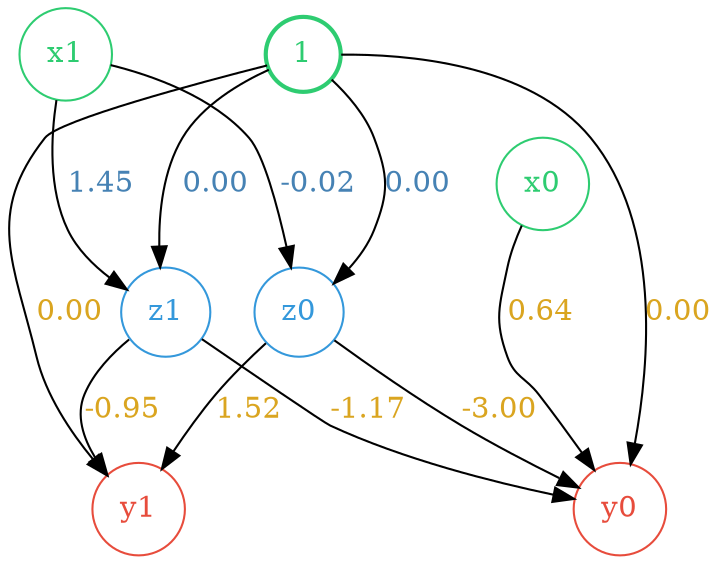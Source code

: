 strict digraph  {
"-1" [color="#2ecc71", fontcolor="#2ecc71", label=1, shape=circle, style=bold];
0 [color="#2ecc71", fontcolor="#2ecc71", label=x0, shape=circle, style=wedged];
1 [color="#2ecc71", fontcolor="#2ecc71", label=x1, shape=circle, style=wedged];
2 [bias="0.0", color="#3498db", fontcolor="#3498db", label=z0, shape=circle, style=wedged];
4 [bias="0.0", color="#3498db", fontcolor="#3498db", label=z1, shape=circle, style=wedged];
5 [bias="0.0", color="#e74c3c", fontcolor="#e74c3c", label=y0, shape=circle, style=wedged];
6 [bias="0.0", color="#e74c3c", fontcolor="#e74c3c", label=y1, shape=circle, style=wedged];
"-1" -> 2  [bias="0.0", fontcolor=steelblue, label="0.00"];
"-1" -> 4  [bias="0.0", fontcolor=steelblue, label="0.00"];
"-1" -> 5  [bias="0.0", fontcolor=goldenrod, label="0.00"];
"-1" -> 6  [bias="0.0", fontcolor=goldenrod, label="0.00"];
0 -> 5  [fontcolor=goldenrod, label="0.64", weight="0.6430624723434448"];
1 -> 2  [fontcolor=steelblue, label="-0.02", weight="-0.02343861013650894"];
1 -> 4  [fontcolor=steelblue, label="1.45", weight="1.4481706619262695"];
2 -> 5  [fontcolor=goldenrod, label="-3.00", weight="-3.0010249614715576"];
2 -> 6  [fontcolor=goldenrod, label="1.52", weight="1.5225626230239868"];
4 -> 5  [fontcolor=goldenrod, label="-1.17", weight="-1.1684983968734741"];
4 -> 6  [fontcolor=goldenrod, label="-0.95", weight="-0.9476726055145264"];
}
